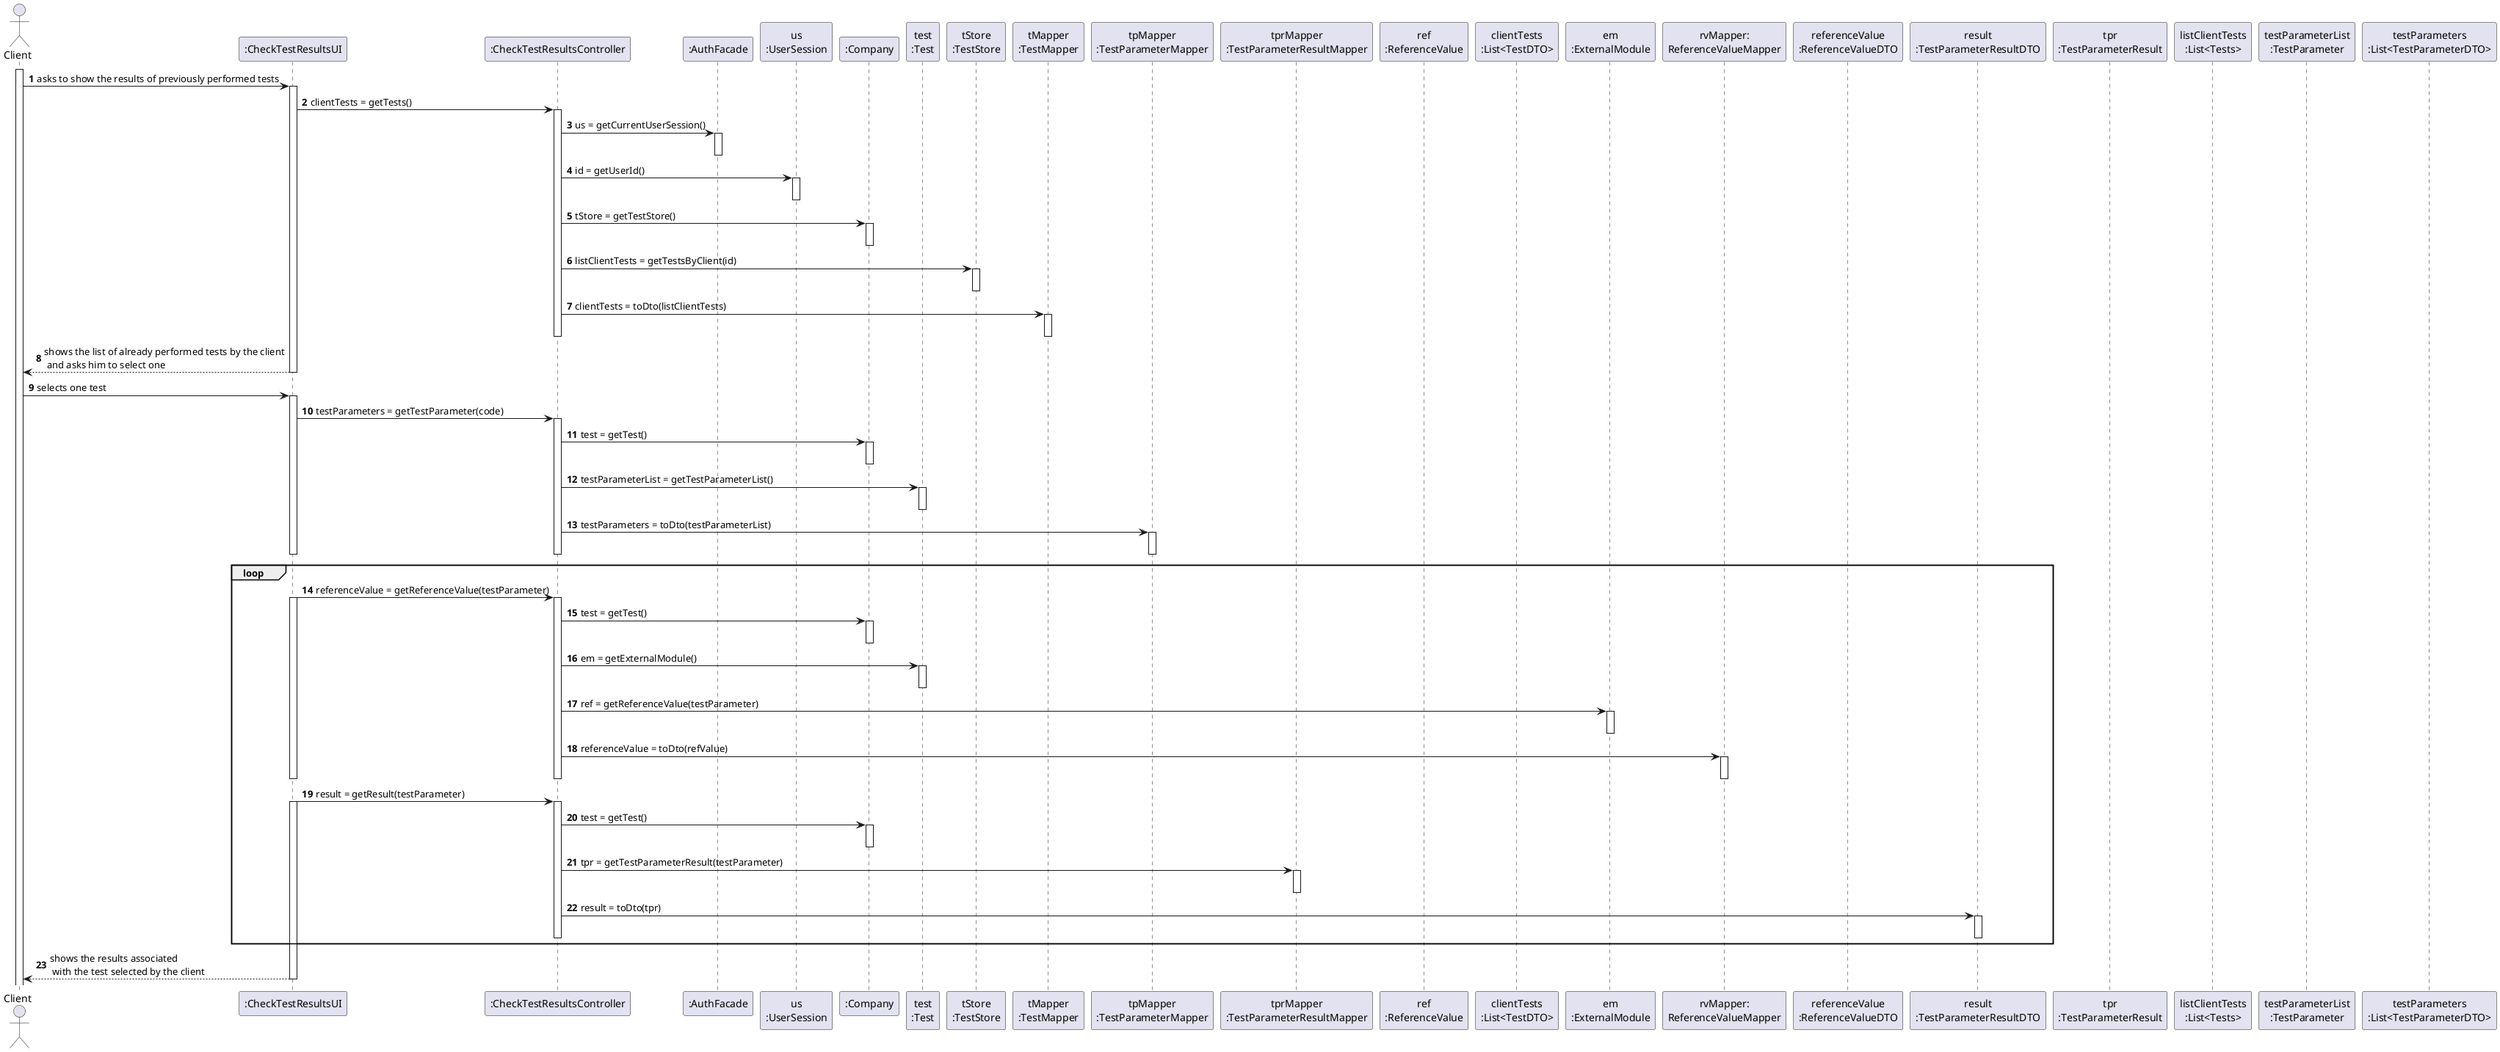 @startuml
'https://plantuml.com/sequence-diagram

autonumber

actor "Client" as C
participant ":CheckTestResultsUI" as UI
participant ":CheckTestResultsController" as CTRL
participant ":AuthFacade" as AUTH
participant "us\n:UserSession" as US
participant ":Company" as ML
participant "test\n:Test" as T
participant "tStore\n:TestStore" as STORE
participant "tMapper\n:TestMapper" as MAP1
participant "tpMapper\n:TestParameterMapper" as MAP3
participant "tprMapper\n:TestParameterResultMapper" as MAP5
participant "ref\n:ReferenceValue" as REF
participant "clientTests\n:List<TestDTO>" as DTO1
participant "em\n:ExternalModule" as EM
participant "rvMapper:\nReferenceValueMapper" as RVMAPPER
participant "referenceValue\n:ReferenceValueDTO"
participant "result\n:TestParameterResultDTO" as RESULT
participant "tpr\n:TestParameterResult"
participant "listClientTests\n:List<Tests>"
participant "testParameterList\n:TestParameter"
participant "testParameters\n:List<TestParameterDTO>"
activate C

C -> UI: asks to show the results of previously performed tests
activate UI
UI -> CTRL: clientTests = getTests()
activate CTRL
CTRL -> AUTH: us = getCurrentUserSession()
activate AUTH
deactivate AUTH
CTRL -> US: id = getUserId()
activate US
deactivate US
CTRL -> ML: tStore = getTestStore()
activate ML
deactivate ML
CTRL -> STORE: listClientTests = getTestsByClient(id)
activate STORE
deactivate STORE
CTRL -> MAP1: clientTests = toDto(listClientTests)
activate MAP1
deactivate MAP1
deactivate CTRL
UI --> C: shows the list of already performed tests by the client\n and asks him to select one
deactivate UI
C -> UI: selects one test
activate UI
UI -> CTRL: testParameters = getTestParameter(code)
activate CTRL
CTRL -> ML: test = getTest()
activate ML
deactivate ML
CTRL -> T: testParameterList = getTestParameterList()
activate T
deactivate T
CTRL -> MAP3: testParameters = toDto(testParameterList)
activate MAP3
deactivate MAP3
deactivate CTRL
deactivate UI
loop
UI -> CTRL: referenceValue = getReferenceValue(testParameter)
activate UI
activate CTRL
CTRL -> ML: test = getTest()
activate ML
deactivate ML
CTRL -> T : em = getExternalModule()
activate T
deactivate T
CTRL -> EM: ref = getReferenceValue(testParameter)
activate EM
deactivate EM
CTRL -> RVMAPPER: referenceValue = toDto(refValue)
activate RVMAPPER
deactivate RVMAPPER
deactivate CTRL
deactivate UI
UI -> CTRL: result = getResult(testParameter)
activate UI
activate CTRL
CTRL -> ML: test = getTest()
activate ML
deactivate ML
CTRL -> MAP5: tpr = getTestParameterResult(testParameter)
activate MAP5
deactivate MAP5
CTRL -> RESULT: result = toDto(tpr)
activate RESULT
deactivate RESULT
deactivate CTRL
end
UI --> C: shows the results associated\n with the test selected by the client
deactivate UI

@enduml